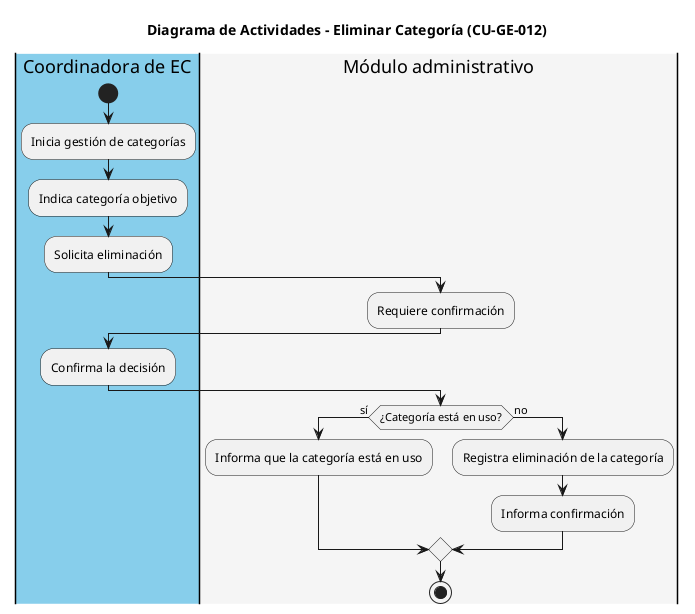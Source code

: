 @startuml CU-GE-012_Eliminar_Categoria
title Diagrama de Actividades - Eliminar Categoría (CU-GE-012)

|#skyblue|Coordinadora de EC|
start
:Inicia gestión de categorías;
:Indica categoría objetivo;
:Solicita eliminación;

|#whitesmoke|Módulo administrativo|
:Requiere confirmación;

|#skyblue|Coordinadora de EC|
:Confirma la decisión;

|#whitesmoke|Módulo administrativo|
if (¿Categoría está en uso?) then (sí)
  :Informa que la categoría está en uso;
else (no)
  :Registra eliminación de la categoría;
  :Informa confirmación;
endif
stop
@enduml